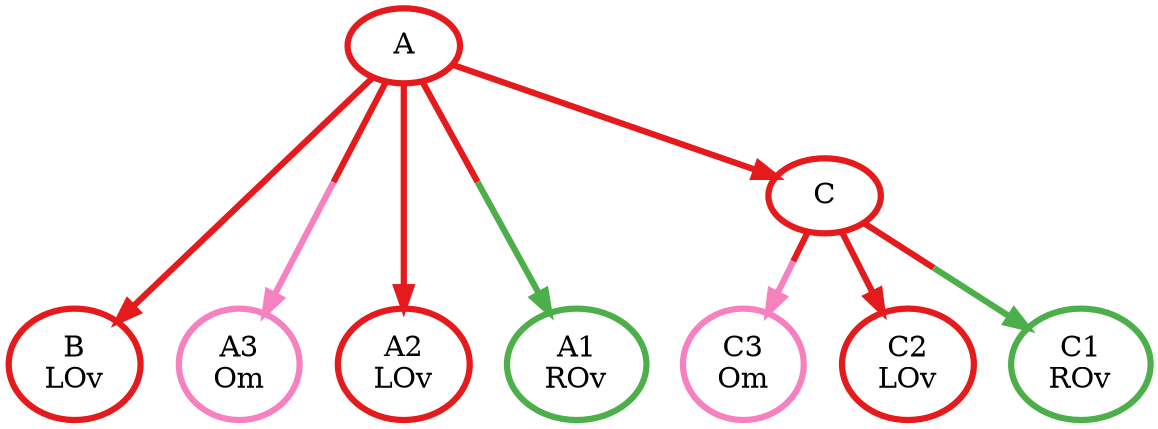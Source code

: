 digraph T {
	{
		rank=same
		8 [penwidth=3,colorscheme=set19,color=8,label="C3\nOm"]
		7 [penwidth=3,colorscheme=set19,color=1,label="C2\nLOv"]
		6 [penwidth=3,colorscheme=set19,color=3,label="C1\nROv"]
		4 [penwidth=3,colorscheme=set19,color=1,label="B\nLOv"]
		3 [penwidth=3,colorscheme=set19,color=8,label="A3\nOm"]
		2 [penwidth=3,colorscheme=set19,color=1,label="A2\nLOv"]
		1 [penwidth=3,colorscheme=set19,color=3,label="A1\nROv"]
	}
	5 [penwidth=3,colorscheme=set19,color=1,label="C"]
	0 [penwidth=3,colorscheme=set19,color=1,label="A"]
	5 -> 8 [penwidth=3,colorscheme=set19,color="1;0.5:8"]
	5 -> 7 [penwidth=3,colorscheme=set19,color=1]
	5 -> 6 [penwidth=3,colorscheme=set19,color="1;0.5:3"]
	0 -> 5 [penwidth=3,colorscheme=set19,color=1]
	0 -> 4 [penwidth=3,colorscheme=set19,color=1]
	0 -> 3 [penwidth=3,colorscheme=set19,color="1;0.5:8"]
	0 -> 2 [penwidth=3,colorscheme=set19,color=1]
	0 -> 1 [penwidth=3,colorscheme=set19,color="1;0.5:3"]
}
